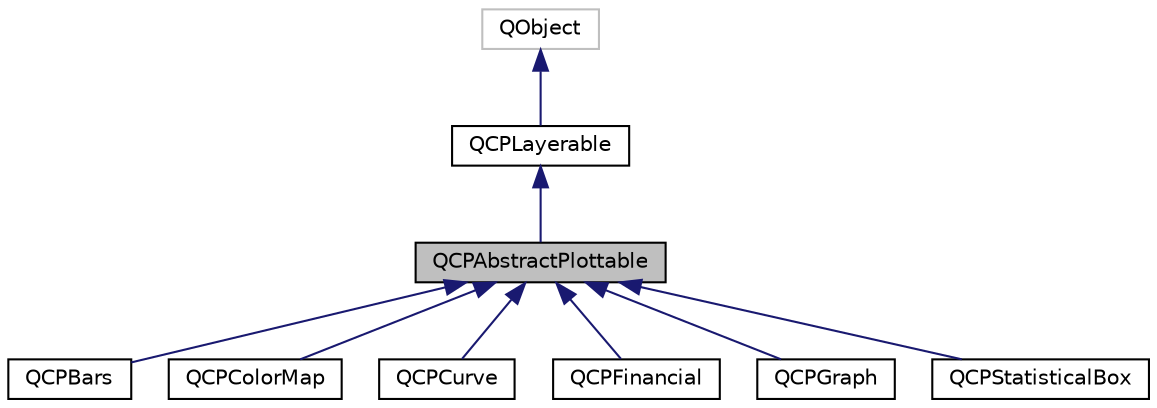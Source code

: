 digraph "QCPAbstractPlottable"
{
  edge [fontname="Helvetica",fontsize="10",labelfontname="Helvetica",labelfontsize="10"];
  node [fontname="Helvetica",fontsize="10",shape=record];
  Node1 [label="QCPAbstractPlottable",height=0.2,width=0.4,color="black", fillcolor="grey75", style="filled", fontcolor="black"];
  Node2 -> Node1 [dir="back",color="midnightblue",fontsize="10",style="solid"];
  Node2 [label="QCPLayerable",height=0.2,width=0.4,color="black", fillcolor="white", style="filled",URL="$d0/d2b/classQCPLayerable.html",tooltip="Base class for all drawable objects. "];
  Node3 -> Node2 [dir="back",color="midnightblue",fontsize="10",style="solid"];
  Node3 [label="QObject",height=0.2,width=0.4,color="grey75", fillcolor="white", style="filled"];
  Node1 -> Node4 [dir="back",color="midnightblue",fontsize="10",style="solid"];
  Node4 [label="QCPBars",height=0.2,width=0.4,color="black", fillcolor="white", style="filled",URL="$d6/def/classQCPBars.html",tooltip="A plottable representing a bar chart in a plot. "];
  Node1 -> Node5 [dir="back",color="midnightblue",fontsize="10",style="solid"];
  Node5 [label="QCPColorMap",height=0.2,width=0.4,color="black", fillcolor="white", style="filled",URL="$d3/dd5/classQCPColorMap.html",tooltip="A plottable representing a two-dimensional color map in a plot. "];
  Node1 -> Node6 [dir="back",color="midnightblue",fontsize="10",style="solid"];
  Node6 [label="QCPCurve",height=0.2,width=0.4,color="black", fillcolor="white", style="filled",URL="$d5/d0b/classQCPCurve.html",tooltip="A plottable representing a parametric curve in a plot. "];
  Node1 -> Node7 [dir="back",color="midnightblue",fontsize="10",style="solid"];
  Node7 [label="QCPFinancial",height=0.2,width=0.4,color="black", fillcolor="white", style="filled",URL="$da/d5b/classQCPFinancial.html",tooltip="A plottable representing a financial stock chart. "];
  Node1 -> Node8 [dir="back",color="midnightblue",fontsize="10",style="solid"];
  Node8 [label="QCPGraph",height=0.2,width=0.4,color="black", fillcolor="white", style="filled",URL="$dd/dff/classQCPGraph.html",tooltip="A plottable representing a graph in a plot. "];
  Node1 -> Node9 [dir="back",color="midnightblue",fontsize="10",style="solid"];
  Node9 [label="QCPStatisticalBox",height=0.2,width=0.4,color="black", fillcolor="white", style="filled",URL="$d8/d82/classQCPStatisticalBox.html",tooltip="A plottable representing a single statistical box in a plot. "];
}
